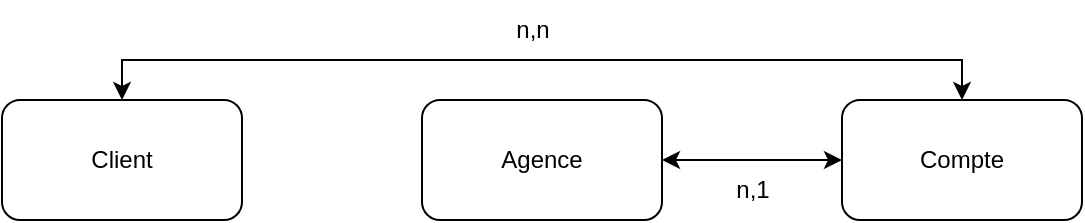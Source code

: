 <mxfile version="20.7.4" type="device"><diagram id="TCkhb4gwvdPsk3k8GfsC" name="Page-1"><mxGraphModel dx="1050" dy="581" grid="1" gridSize="10" guides="1" tooltips="1" connect="1" arrows="1" fold="1" page="1" pageScale="1" pageWidth="827" pageHeight="1169" math="0" shadow="0"><root><mxCell id="0"/><mxCell id="1" parent="0"/><mxCell id="U4s7Q2oB0gEVBviHC5Mq-4" style="edgeStyle=orthogonalEdgeStyle;rounded=0;orthogonalLoop=1;jettySize=auto;html=1;entryX=0;entryY=0.5;entryDx=0;entryDy=0;startArrow=classic;startFill=1;" edge="1" parent="1" source="U4s7Q2oB0gEVBviHC5Mq-1" target="U4s7Q2oB0gEVBviHC5Mq-3"><mxGeometry relative="1" as="geometry"/></mxCell><mxCell id="U4s7Q2oB0gEVBviHC5Mq-1" value="Agence" style="rounded=1;whiteSpace=wrap;html=1;" vertex="1" parent="1"><mxGeometry x="350" y="270" width="120" height="60" as="geometry"/></mxCell><mxCell id="U4s7Q2oB0gEVBviHC5Mq-7" style="edgeStyle=orthogonalEdgeStyle;rounded=0;orthogonalLoop=1;jettySize=auto;html=1;entryX=0.5;entryY=0;entryDx=0;entryDy=0;startArrow=classic;startFill=1;" edge="1" parent="1" source="U4s7Q2oB0gEVBviHC5Mq-2" target="U4s7Q2oB0gEVBviHC5Mq-3"><mxGeometry relative="1" as="geometry"><Array as="points"><mxPoint x="200" y="250"/><mxPoint x="620" y="250"/></Array></mxGeometry></mxCell><mxCell id="U4s7Q2oB0gEVBviHC5Mq-2" value="Client" style="rounded=1;whiteSpace=wrap;html=1;" vertex="1" parent="1"><mxGeometry x="140" y="270" width="120" height="60" as="geometry"/></mxCell><mxCell id="U4s7Q2oB0gEVBviHC5Mq-3" value="Compte" style="rounded=1;whiteSpace=wrap;html=1;" vertex="1" parent="1"><mxGeometry x="560" y="270" width="120" height="60" as="geometry"/></mxCell><mxCell id="U4s7Q2oB0gEVBviHC5Mq-5" value="n,1" style="text;html=1;align=center;verticalAlign=middle;resizable=0;points=[];autosize=1;strokeColor=none;fillColor=none;" vertex="1" parent="1"><mxGeometry x="495" y="300" width="40" height="30" as="geometry"/></mxCell><mxCell id="U4s7Q2oB0gEVBviHC5Mq-8" value="n,n" style="text;html=1;align=center;verticalAlign=middle;resizable=0;points=[];autosize=1;strokeColor=none;fillColor=none;" vertex="1" parent="1"><mxGeometry x="385" y="220" width="40" height="30" as="geometry"/></mxCell></root></mxGraphModel></diagram></mxfile>